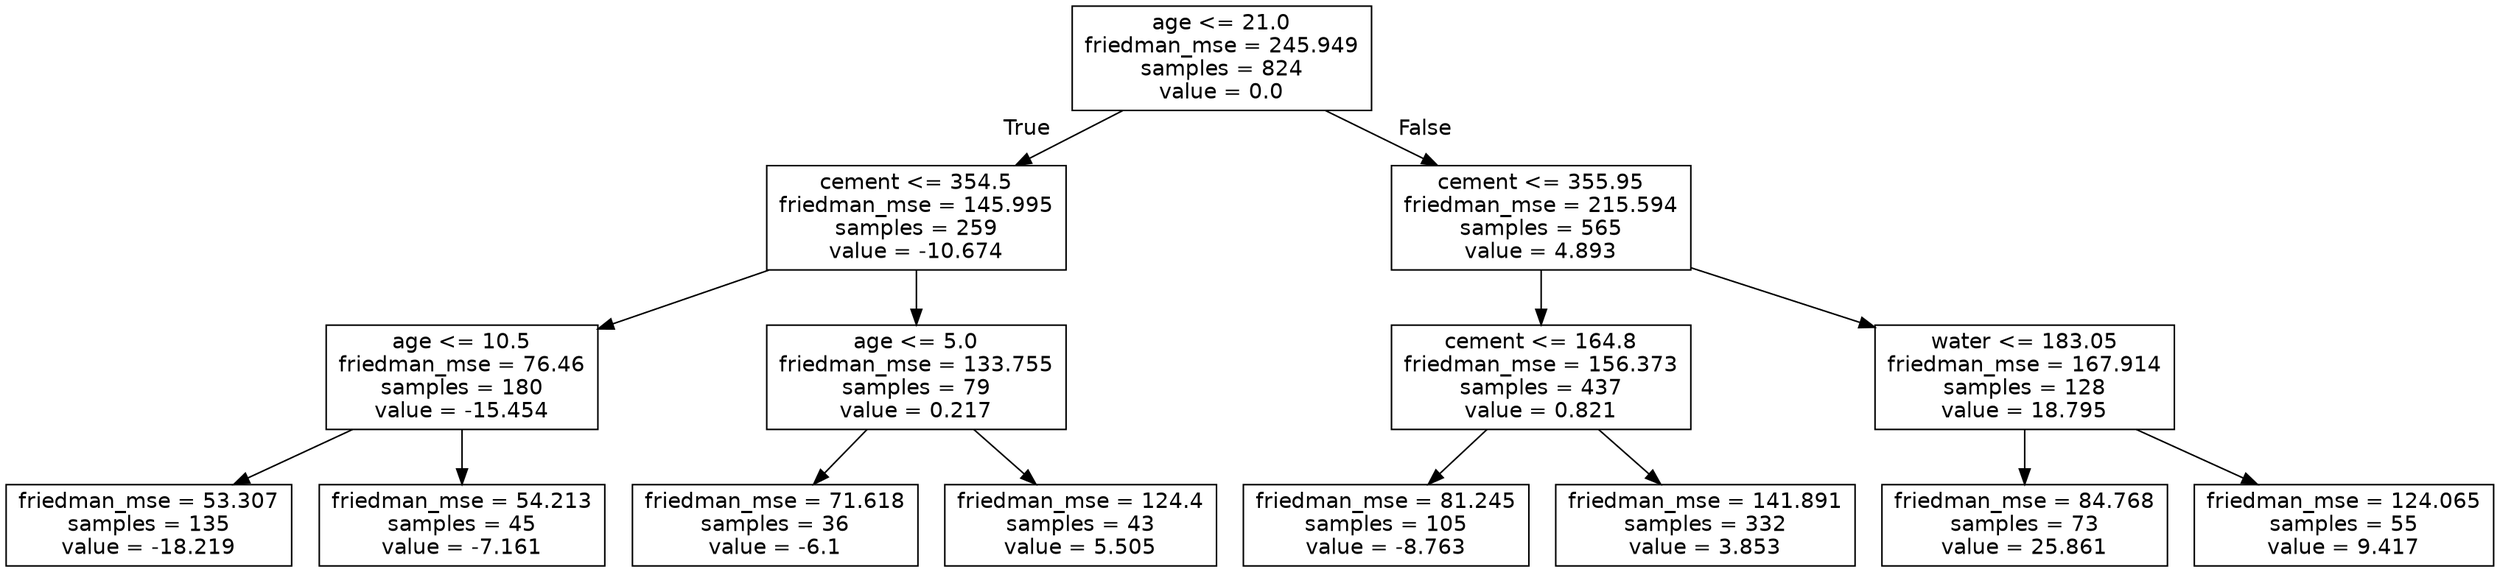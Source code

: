 digraph Tree {
node [shape=box, fontname="helvetica"] ;
edge [fontname="helvetica"] ;
0 [label="age <= 21.0\nfriedman_mse = 245.949\nsamples = 824\nvalue = 0.0"] ;
1 [label="cement <= 354.5\nfriedman_mse = 145.995\nsamples = 259\nvalue = -10.674"] ;
0 -> 1 [labeldistance=2.5, labelangle=45, headlabel="True"] ;
2 [label="age <= 10.5\nfriedman_mse = 76.46\nsamples = 180\nvalue = -15.454"] ;
1 -> 2 ;
3 [label="friedman_mse = 53.307\nsamples = 135\nvalue = -18.219"] ;
2 -> 3 ;
4 [label="friedman_mse = 54.213\nsamples = 45\nvalue = -7.161"] ;
2 -> 4 ;
5 [label="age <= 5.0\nfriedman_mse = 133.755\nsamples = 79\nvalue = 0.217"] ;
1 -> 5 ;
6 [label="friedman_mse = 71.618\nsamples = 36\nvalue = -6.1"] ;
5 -> 6 ;
7 [label="friedman_mse = 124.4\nsamples = 43\nvalue = 5.505"] ;
5 -> 7 ;
8 [label="cement <= 355.95\nfriedman_mse = 215.594\nsamples = 565\nvalue = 4.893"] ;
0 -> 8 [labeldistance=2.5, labelangle=-45, headlabel="False"] ;
9 [label="cement <= 164.8\nfriedman_mse = 156.373\nsamples = 437\nvalue = 0.821"] ;
8 -> 9 ;
10 [label="friedman_mse = 81.245\nsamples = 105\nvalue = -8.763"] ;
9 -> 10 ;
11 [label="friedman_mse = 141.891\nsamples = 332\nvalue = 3.853"] ;
9 -> 11 ;
12 [label="water <= 183.05\nfriedman_mse = 167.914\nsamples = 128\nvalue = 18.795"] ;
8 -> 12 ;
13 [label="friedman_mse = 84.768\nsamples = 73\nvalue = 25.861"] ;
12 -> 13 ;
14 [label="friedman_mse = 124.065\nsamples = 55\nvalue = 9.417"] ;
12 -> 14 ;
}